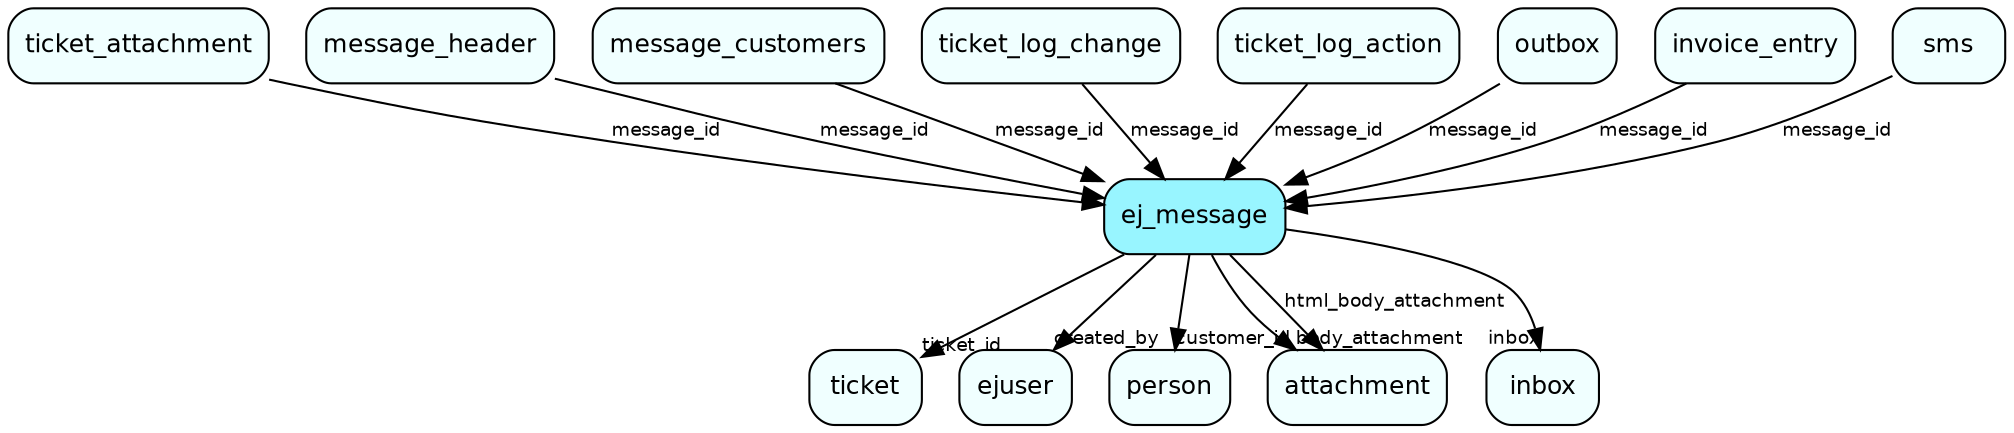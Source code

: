 digraph ej_message  {
node [shape = box style="rounded, filled" fontname = "Helvetica" fontsize = "12" ]
edge [fontname = "Helvetica" fontsize = "9"]

ej_message[fillcolor = "cadetblue1"]
ticket[fillcolor = "azure1"]
ejuser[fillcolor = "azure1"]
person[fillcolor = "azure1"]
attachment[fillcolor = "azure1"]
inbox[fillcolor = "azure1"]
ticket_attachment[fillcolor = "azure1"]
message_header[fillcolor = "azure1"]
message_customers[fillcolor = "azure1"]
ticket_log_change[fillcolor = "azure1"]
ticket_log_action[fillcolor = "azure1"]
outbox[fillcolor = "azure1"]
invoice_entry[fillcolor = "azure1"]
sms[fillcolor = "azure1"]
ej_message -> ticket [headlabel = "ticket_id"]
ej_message -> ejuser [headlabel = "created_by"]
ej_message -> person [headlabel = "customer_id"]
ej_message -> attachment [headlabel = "body_attachment"]
ej_message -> attachment [label = "html_body_attachment"]
ej_message -> inbox [headlabel = "inbox"]
ticket_attachment -> ej_message [label = "message_id"]
message_header -> ej_message [label = "message_id"]
message_customers -> ej_message [label = "message_id"]
ticket_log_change -> ej_message [label = "message_id"]
ticket_log_action -> ej_message [label = "message_id"]
outbox -> ej_message [label = "message_id"]
invoice_entry -> ej_message [label = "message_id"]
sms -> ej_message [label = "message_id"]
}
